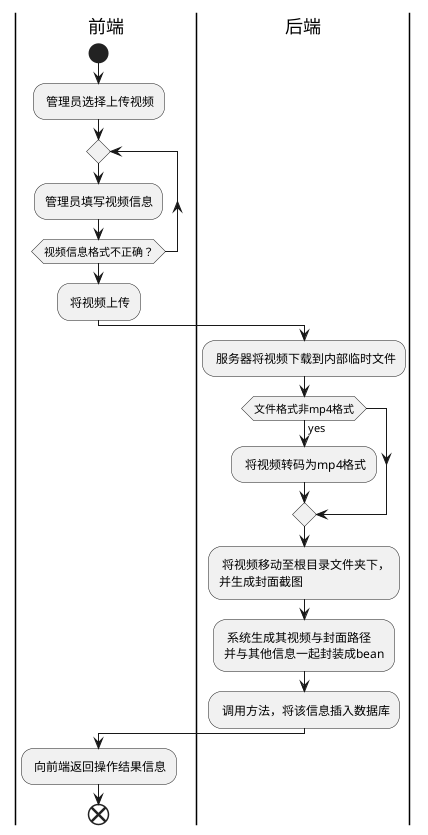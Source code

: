 @startuml
| 前端 |
start
: 管理员选择上传视频;
repeat
:管理员填写视频信息;
repeat while (视频信息格式不正确？)
: 将视频上传;
| 后端 |
: 服务器将视频下载到内部临时文件;
if (文件格式非mp4格式) then (yes)
    : 将视频转码为mp4格式;
endif
: 将视频移动至根目录文件夹下，\n并生成封面截图;
: 系统生成其视频与封面路径\n并与其他信息一起封装成bean;
: 调用方法，将该信息插入数据库;
| 前端 |
: 向前端返回操作结果信息;
end
@enduml